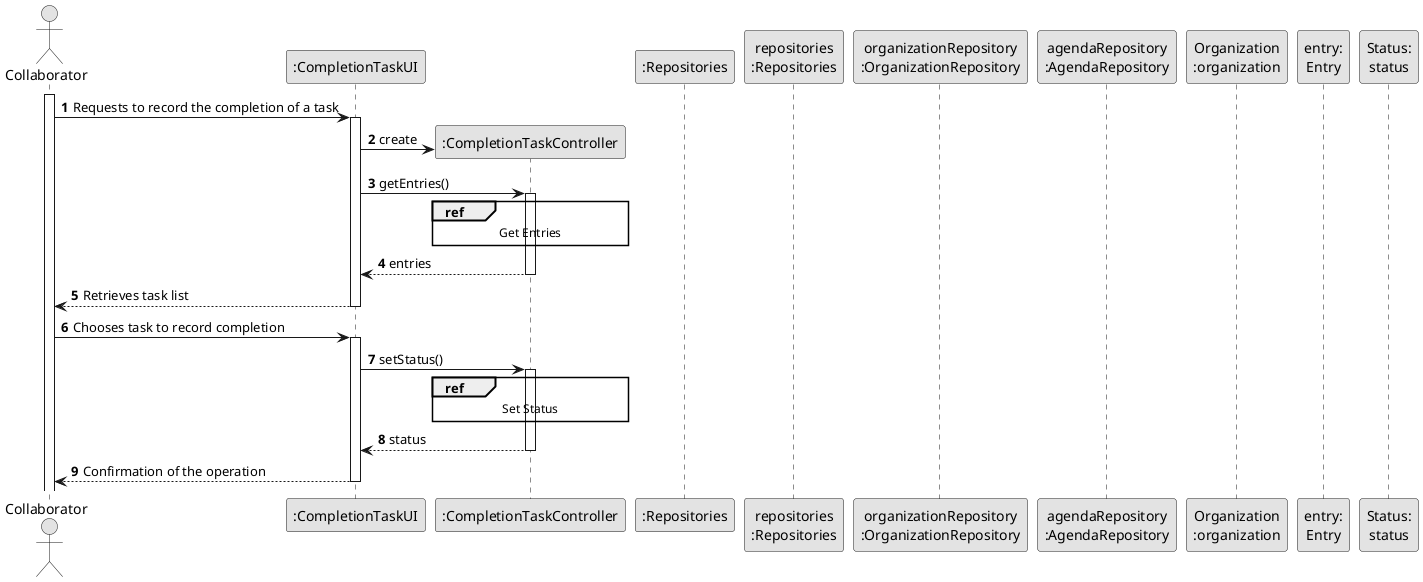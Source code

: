 @startuml
skinparam monochrome true
skinparam packageStyle rectangle
skinparam shadowing false

autonumber

'hide footbox
actor "Collaborator" as EMP
participant ":CompletionTaskUI" as UI
participant ":CompletionTaskController" as CTRL
participant ":Repositories" as Repositories
participant "repositories\n:Repositories" as REP
participant "organizationRepository\n:OrganizationRepository" as OrganizationRepository
participant "agendaRepository\n:AgendaRepository" as Agenda
participant "Organization\n:organization" as Organization
participant "entry:\nEntry" as Entry
participant "Status:\nstatus" as Status

activate EMP

    EMP -> UI : Requests to record the completion of a task
    activate UI

        UI -> CTRL** : create

        UI -> CTRL : getEntries()
        activate CTRL

             ref over CTRL
                Get Entries
             end

            CTRL --> UI : entries
        deactivate CTRL

        UI --> EMP : Retrieves task list
    deactivate UI

    EMP -> UI : Chooses task to record completion
    activate UI

        UI -> CTRL : setStatus()
        activate CTRL

            ref over CTRL
                Set Status
            end

            CTRL --> UI : status
        deactivate CTRL

        UI --> EMP : Confirmation of the operation
    deactivate UI



@enduml
